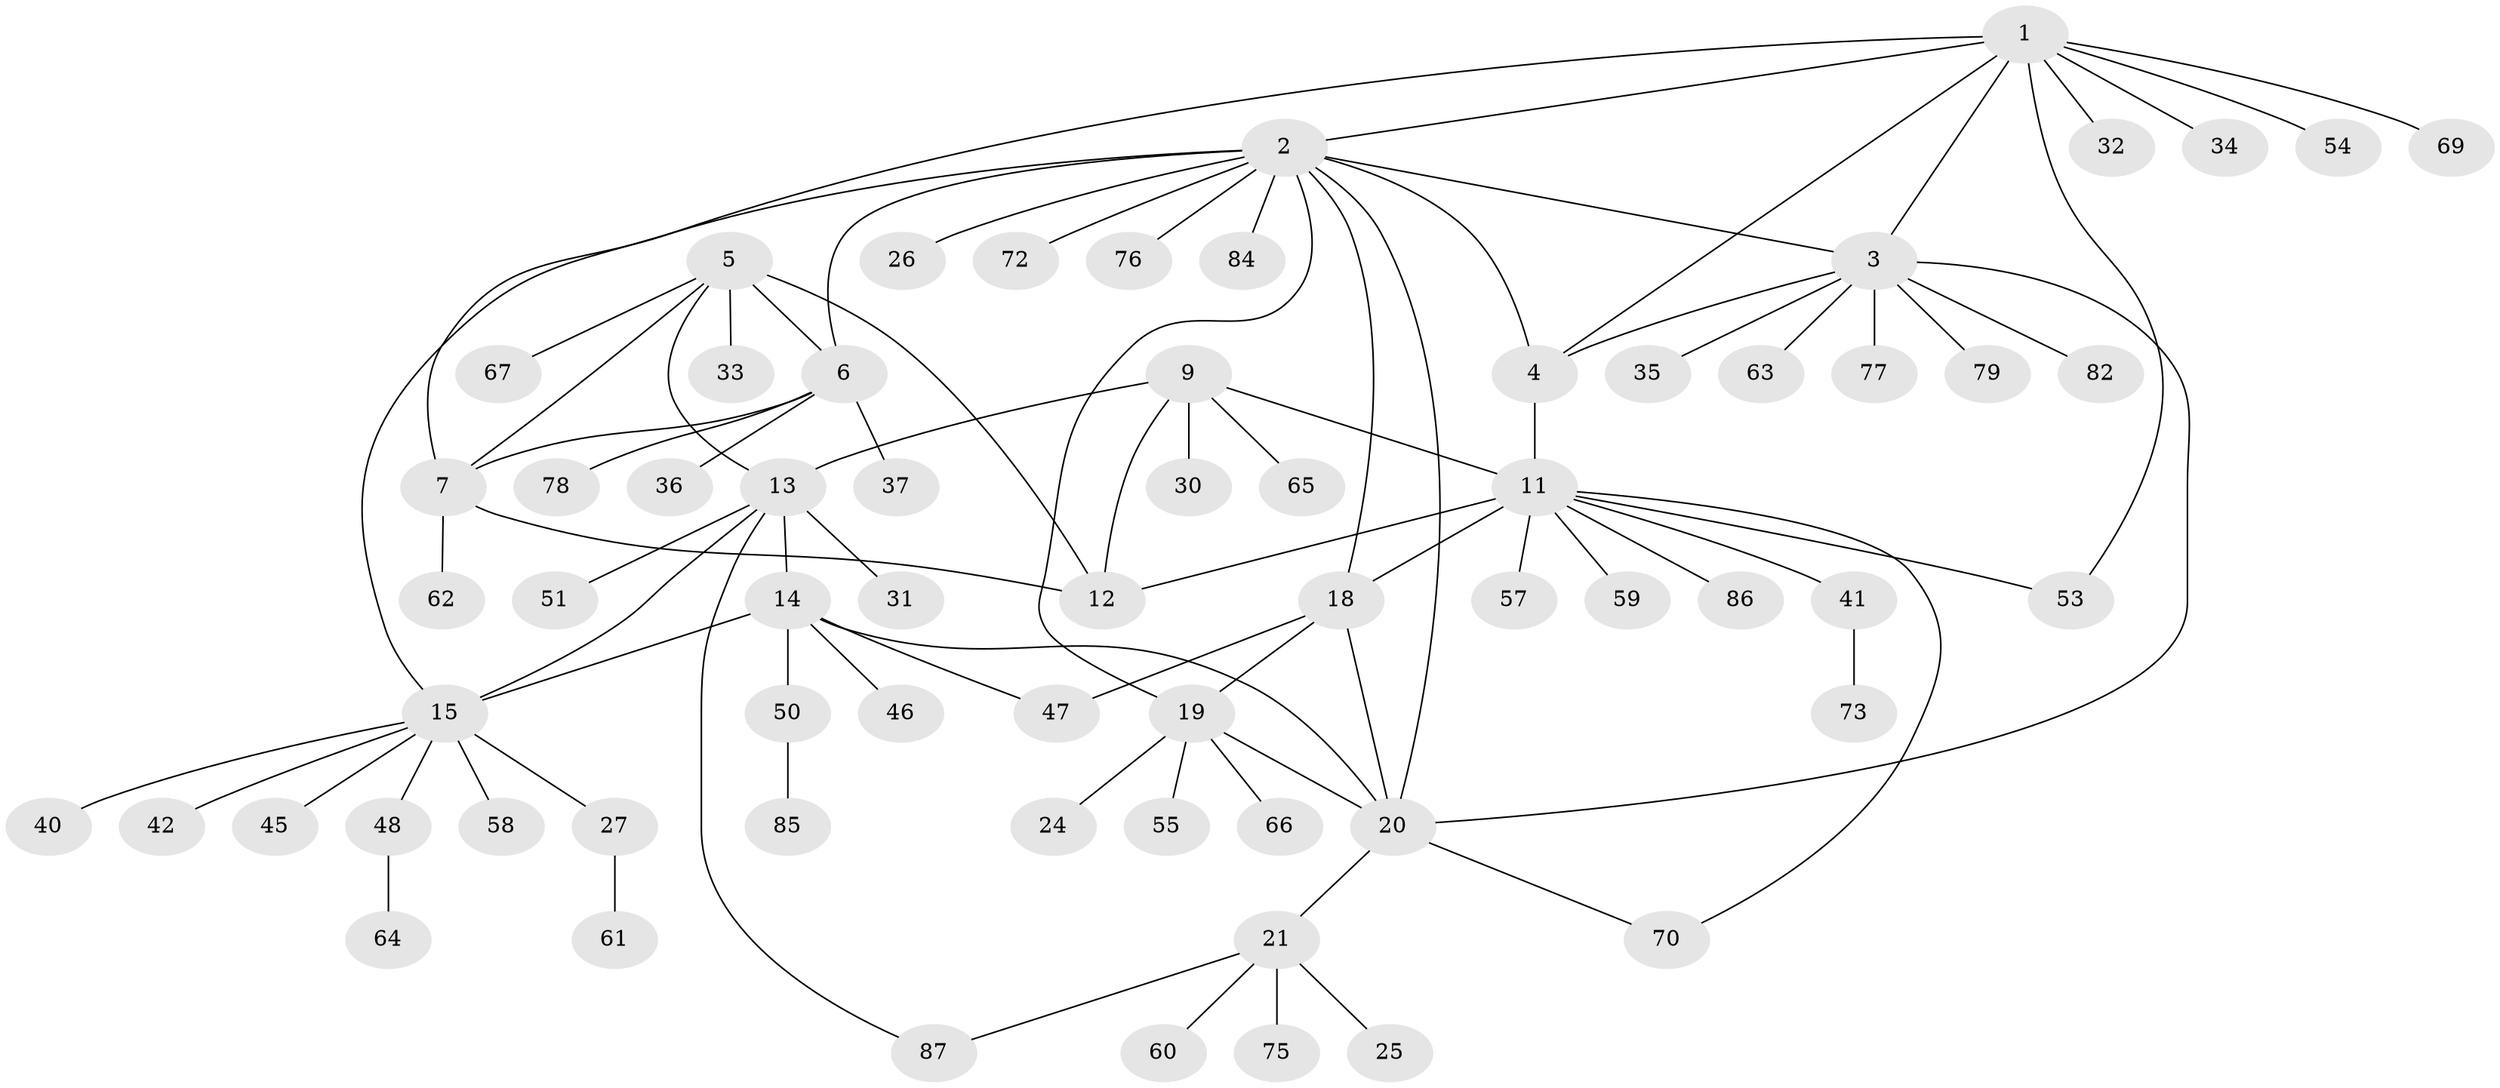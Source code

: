 // Generated by graph-tools (version 1.1) at 2025/24/03/03/25 07:24:10]
// undirected, 66 vertices, 86 edges
graph export_dot {
graph [start="1"]
  node [color=gray90,style=filled];
  1 [super="+68"];
  2 [super="+17"];
  3 [super="+74"];
  4 [super="+23"];
  5 [super="+38"];
  6 [super="+8"];
  7 [super="+39"];
  9 [super="+10"];
  11 [super="+29"];
  12 [super="+28"];
  13 [super="+22"];
  14 [super="+16"];
  15 [super="+43"];
  18;
  19 [super="+49"];
  20 [super="+80"];
  21 [super="+44"];
  24 [super="+56"];
  25;
  26;
  27 [super="+71"];
  30;
  31;
  32;
  33;
  34;
  35;
  36;
  37;
  40;
  41 [super="+52"];
  42;
  45;
  46;
  47;
  48;
  50;
  51;
  53 [super="+81"];
  54;
  55;
  57;
  58;
  59;
  60;
  61;
  62;
  63;
  64;
  65;
  66;
  67;
  69;
  70;
  72;
  73;
  75;
  76;
  77 [super="+83"];
  78;
  79;
  82;
  84;
  85;
  86;
  87;
  1 -- 2;
  1 -- 3;
  1 -- 4;
  1 -- 7;
  1 -- 32;
  1 -- 34;
  1 -- 54;
  1 -- 69;
  1 -- 53;
  2 -- 3;
  2 -- 4;
  2 -- 15;
  2 -- 84;
  2 -- 72;
  2 -- 76;
  2 -- 18;
  2 -- 19;
  2 -- 20;
  2 -- 26;
  2 -- 6;
  3 -- 4;
  3 -- 35;
  3 -- 63;
  3 -- 79;
  3 -- 82;
  3 -- 77;
  3 -- 20;
  4 -- 11;
  5 -- 6 [weight=2];
  5 -- 7;
  5 -- 13;
  5 -- 33;
  5 -- 67;
  5 -- 12;
  6 -- 7 [weight=2];
  6 -- 36;
  6 -- 37;
  6 -- 78;
  7 -- 12;
  7 -- 62;
  9 -- 11 [weight=2];
  9 -- 12 [weight=2];
  9 -- 30;
  9 -- 65;
  9 -- 13;
  11 -- 12;
  11 -- 18;
  11 -- 41;
  11 -- 53;
  11 -- 57;
  11 -- 59;
  11 -- 70;
  11 -- 86;
  13 -- 14 [weight=2];
  13 -- 15;
  13 -- 31;
  13 -- 51;
  13 -- 87;
  14 -- 15 [weight=2];
  14 -- 47;
  14 -- 50;
  14 -- 20;
  14 -- 46;
  15 -- 27;
  15 -- 40;
  15 -- 42;
  15 -- 45;
  15 -- 48;
  15 -- 58;
  18 -- 19;
  18 -- 20;
  18 -- 47;
  19 -- 20;
  19 -- 24;
  19 -- 66;
  19 -- 55;
  20 -- 21;
  20 -- 70;
  21 -- 25;
  21 -- 60;
  21 -- 87;
  21 -- 75;
  27 -- 61;
  41 -- 73;
  48 -- 64;
  50 -- 85;
}
